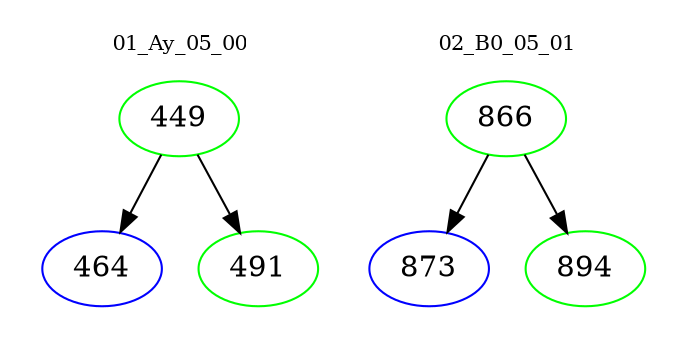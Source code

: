 digraph{
subgraph cluster_0 {
color = white
label = "01_Ay_05_00";
fontsize=10;
T0_449 [label="449", color="green"]
T0_449 -> T0_464 [color="black"]
T0_464 [label="464", color="blue"]
T0_449 -> T0_491 [color="black"]
T0_491 [label="491", color="green"]
}
subgraph cluster_1 {
color = white
label = "02_B0_05_01";
fontsize=10;
T1_866 [label="866", color="green"]
T1_866 -> T1_873 [color="black"]
T1_873 [label="873", color="blue"]
T1_866 -> T1_894 [color="black"]
T1_894 [label="894", color="green"]
}
}
